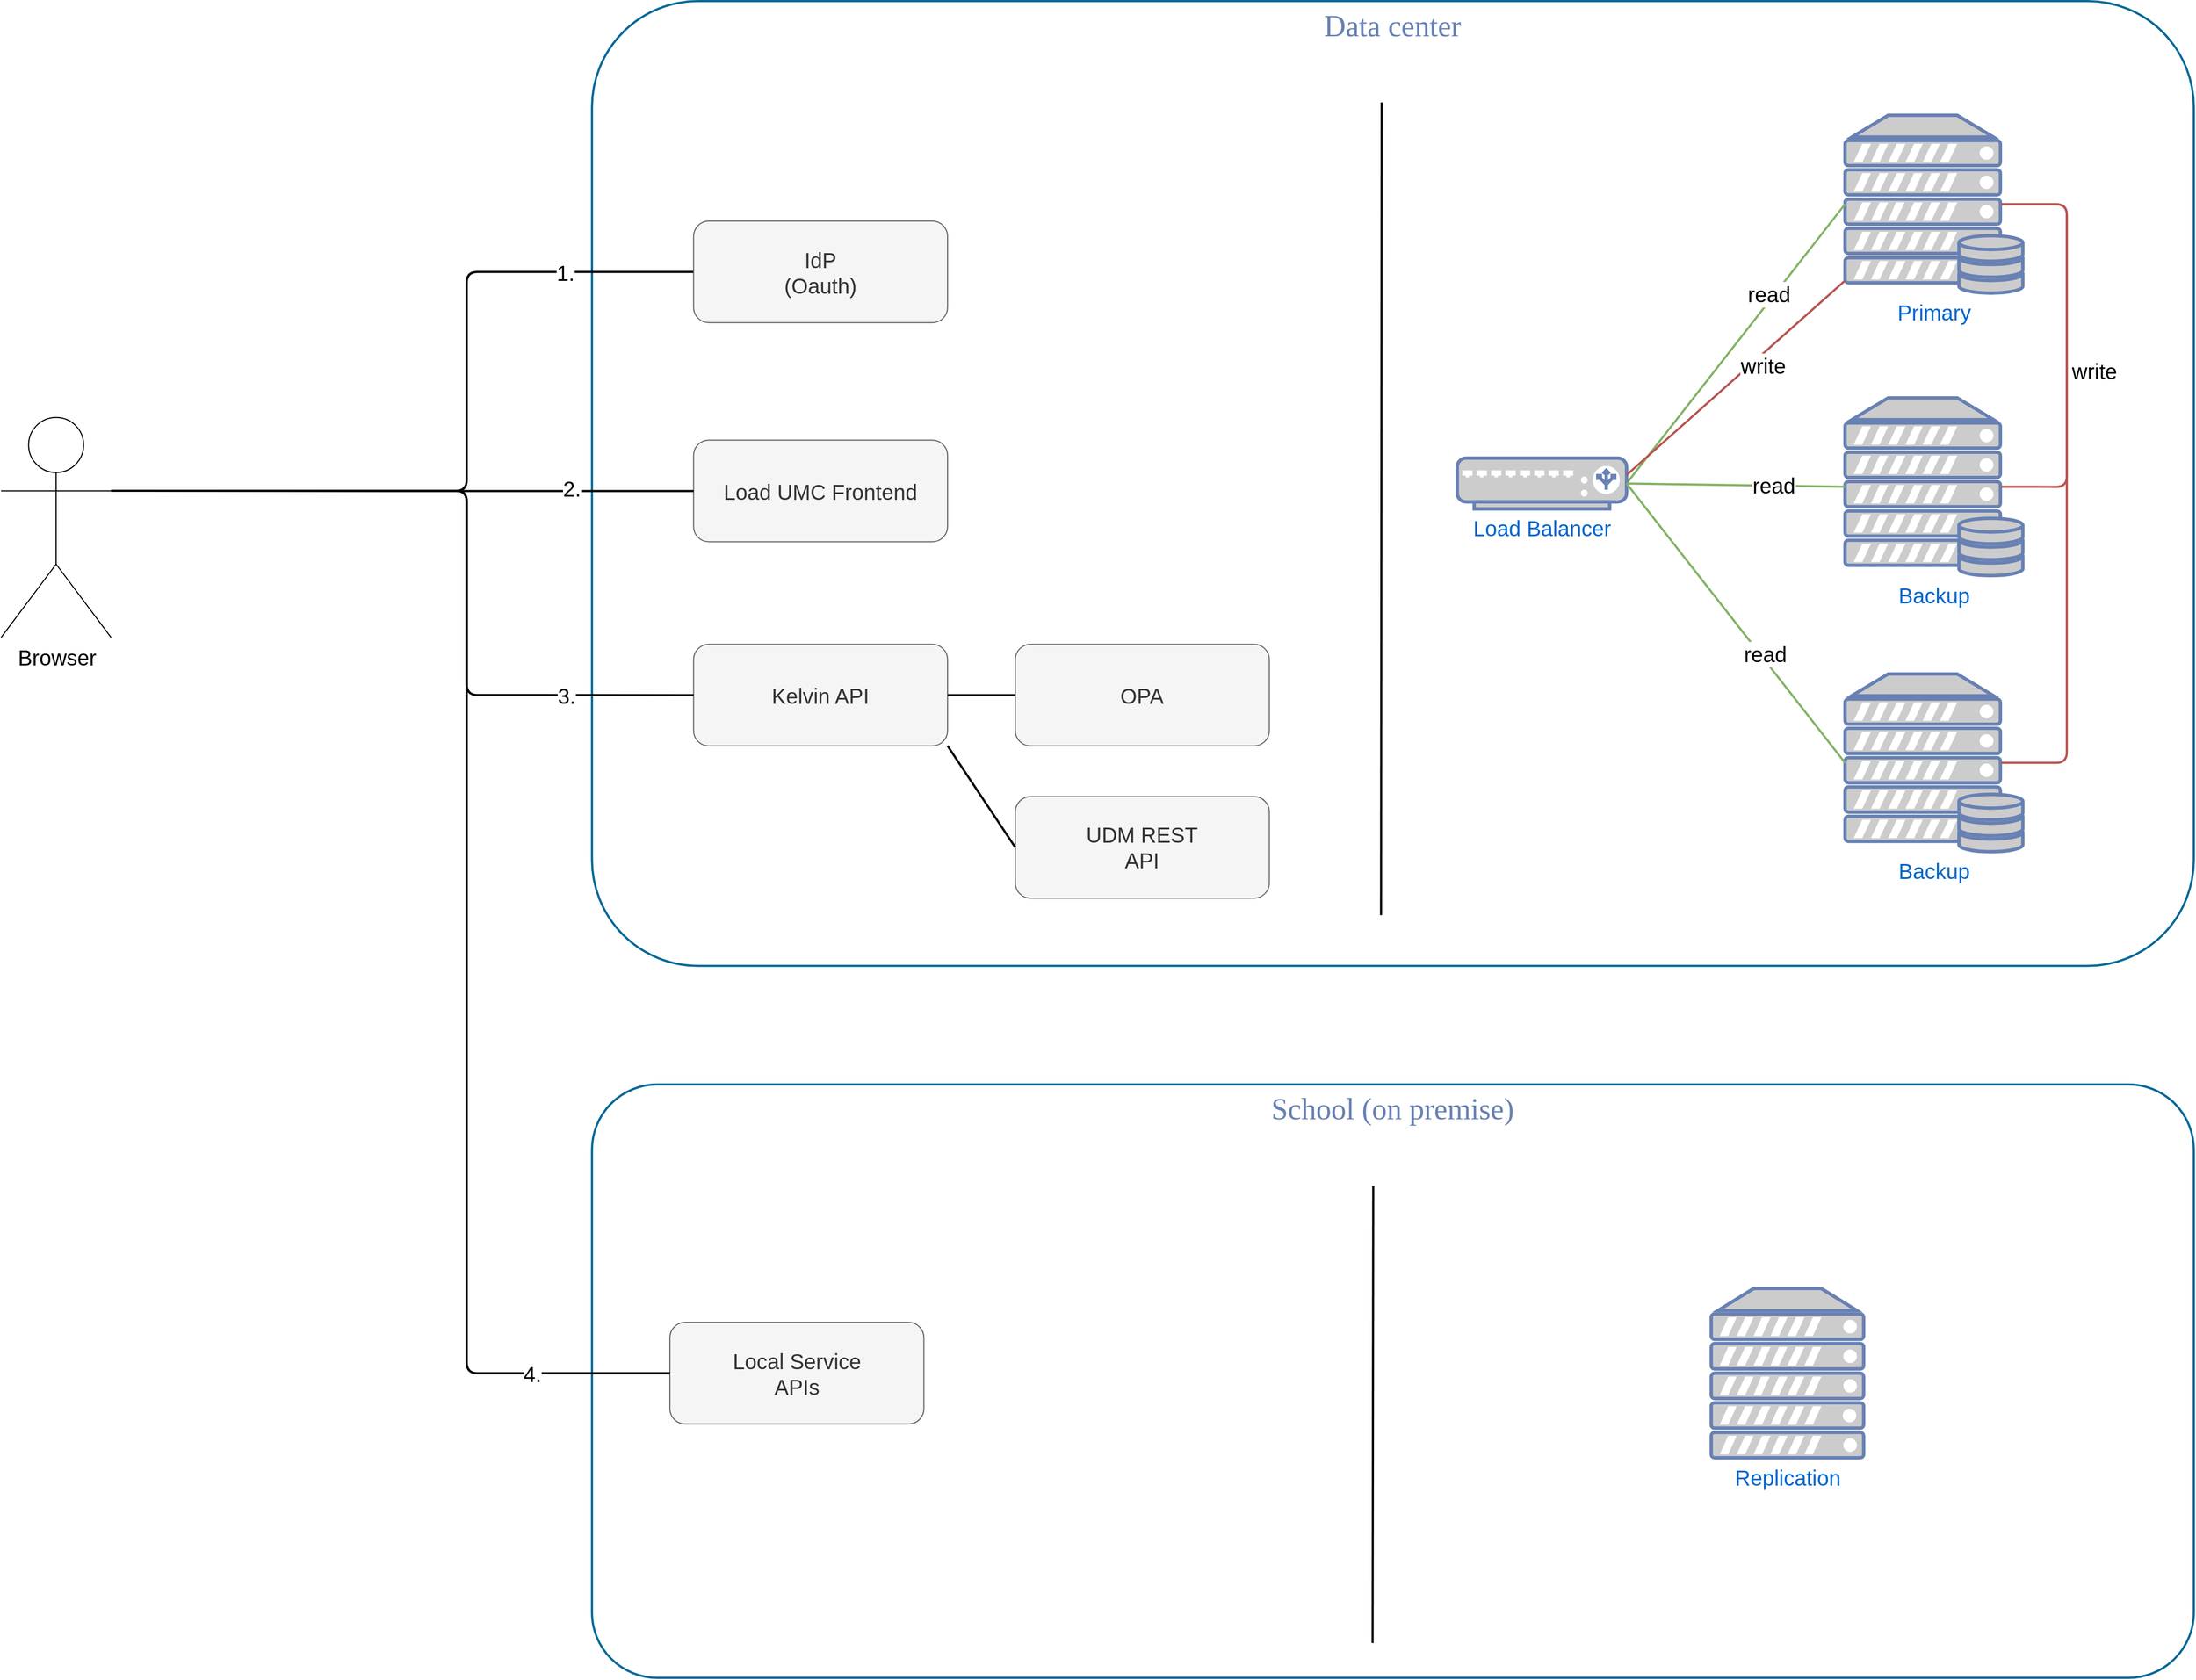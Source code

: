 <mxfile version="18.0.1" type="device"><diagram name="Page-1" id="bfe91b75-5d2c-26a0-9c1d-138518896778"><mxGraphModel dx="4031" dy="4125" grid="1" gridSize="10" guides="1" tooltips="1" connect="1" arrows="1" fold="1" page="1" pageScale="2" pageWidth="1169" pageHeight="827" background="none" math="0" shadow="0"><root><mxCell id="0"/><mxCell id="1" parent="0"/><mxCell id="rYdrmHp1v-SpV0K5a5RO-4" value="Data center" style="rounded=1;whiteSpace=wrap;html=1;shadow=0;comic=0;strokeColor=#036897;strokeWidth=2;fillColor=none;fontFamily=Verdana;fontSize=28;fontColor=#6881B3;align=center;arcSize=11;verticalAlign=top;" vertex="1" parent="1"><mxGeometry x="696.12" y="-1612" width="1499.33" height="903.401" as="geometry"/></mxCell><mxCell id="rYdrmHp1v-SpV0K5a5RO-1" value="Browser" style="shape=umlActor;verticalLabelPosition=bottom;verticalAlign=top;html=1;outlineConnect=0;fontSize=20;" vertex="1" parent="1"><mxGeometry x="143" y="-1222.111" width="103.02" height="206.039" as="geometry"/></mxCell><mxCell id="rYdrmHp1v-SpV0K5a5RO-5" value="Primary" style="fontColor=#0066CC;verticalAlign=top;verticalLabelPosition=bottom;labelPosition=center;align=center;html=1;fillColor=#CCCCCC;strokeColor=#6881B3;gradientColor=none;gradientDirection=north;strokeWidth=2;shape=mxgraph.networks.server_storage;rounded=0;shadow=0;comic=0;fontSize=20;" vertex="1" parent="1"><mxGeometry x="1868.989" y="-1505.018" width="166.416" height="166.416" as="geometry"/></mxCell><mxCell id="rYdrmHp1v-SpV0K5a5RO-6" style="edgeStyle=none;html=1;labelBackgroundColor=none;endArrow=none;endFill=0;strokeWidth=2;fontFamily=Verdana;fontSize=28;fontColor=#6881B3;entryX=0;entryY=0.5;entryDx=0;entryDy=0;entryPerimeter=0;exitX=1;exitY=0.5;exitDx=0;exitDy=0;exitPerimeter=0;fillColor=#d5e8d4;strokeColor=#82b366;" edge="1" source="rYdrmHp1v-SpV0K5a5RO-11" target="rYdrmHp1v-SpV0K5a5RO-5" parent="1"><mxGeometry relative="1" as="geometry"><mxPoint x="1837.307" y="-1164.262" as="targetPoint"/><mxPoint x="1520.323" y="-1164.262" as="sourcePoint"/></mxGeometry></mxCell><mxCell id="rYdrmHp1v-SpV0K5a5RO-37" value="read" style="edgeLabel;html=1;align=left;verticalAlign=middle;resizable=0;points=[];fontSize=20;" vertex="1" connectable="0" parent="rYdrmHp1v-SpV0K5a5RO-6"><mxGeometry x="0.375" y="1" relative="1" as="geometry"><mxPoint x="-28" y="2" as="offset"/></mxGeometry></mxCell><mxCell id="rYdrmHp1v-SpV0K5a5RO-7" style="edgeStyle=orthogonalEdgeStyle;html=1;labelBackgroundColor=none;endArrow=none;endFill=0;strokeWidth=2;fontFamily=Verdana;fontSize=15;fontColor=#036897;startArrow=none;exitX=0;exitY=0.5;exitDx=0;exitDy=0;entryX=1;entryY=0.333;entryDx=0;entryDy=0;entryPerimeter=0;" edge="1" source="rYdrmHp1v-SpV0K5a5RO-19" target="rYdrmHp1v-SpV0K5a5RO-1" parent="1"><mxGeometry relative="1" as="geometry"><mxPoint x="182.306" y="-1169.112" as="targetPoint"/><Array as="points"><mxPoint x="578.836" y="-1358.414"/><mxPoint x="578.836" y="-1153.96"/></Array><mxPoint x="711.985" y="-1160.299" as="sourcePoint"/></mxGeometry></mxCell><mxCell id="rYdrmHp1v-SpV0K5a5RO-21" value="1." style="edgeLabel;html=1;align=center;verticalAlign=middle;resizable=0;points=[];fontSize=20;" vertex="1" connectable="0" parent="rYdrmHp1v-SpV0K5a5RO-7"><mxGeometry x="-0.779" y="3" relative="1" as="geometry"><mxPoint x="-37" y="-3" as="offset"/></mxGeometry></mxCell><mxCell id="rYdrmHp1v-SpV0K5a5RO-11" value="Load Balancer" style="fontColor=#0066CC;verticalAlign=top;verticalLabelPosition=bottom;labelPosition=center;align=center;html=1;outlineConnect=0;fillColor=#CCCCCC;strokeColor=#6881B3;gradientColor=none;gradientDirection=north;strokeWidth=2;shape=mxgraph.networks.load_balancer;fontSize=20;" vertex="1" parent="1"><mxGeometry x="1506.028" y="-1184.073" width="158.492" height="47.547" as="geometry"/></mxCell><mxCell id="rYdrmHp1v-SpV0K5a5RO-12" value="Backup" style="fontColor=#0066CC;verticalAlign=top;verticalLabelPosition=bottom;labelPosition=center;align=center;html=1;fillColor=#CCCCCC;strokeColor=#6881B3;gradientColor=none;gradientDirection=north;strokeWidth=2;shape=mxgraph.networks.server_storage;rounded=0;shadow=0;comic=0;fontSize=20;" vertex="1" parent="1"><mxGeometry x="1868.989" y="-1240.48" width="166.416" height="166.416" as="geometry"/></mxCell><mxCell id="rYdrmHp1v-SpV0K5a5RO-13" value="Backup" style="fontColor=#0066CC;verticalAlign=top;verticalLabelPosition=bottom;labelPosition=center;align=center;html=1;fillColor=#CCCCCC;strokeColor=#6881B3;gradientColor=none;gradientDirection=north;strokeWidth=2;shape=mxgraph.networks.server_storage;rounded=0;shadow=0;comic=0;fontSize=20;" vertex="1" parent="1"><mxGeometry x="1868.989" y="-981.997" width="166.416" height="166.416" as="geometry"/></mxCell><mxCell id="rYdrmHp1v-SpV0K5a5RO-14" style="edgeStyle=none;html=1;labelBackgroundColor=none;endArrow=none;endFill=0;strokeWidth=2;fontFamily=Verdana;fontSize=28;fontColor=#6881B3;entryX=0;entryY=0.5;entryDx=0;entryDy=0;entryPerimeter=0;exitX=1;exitY=0.5;exitDx=0;exitDy=0;exitPerimeter=0;fillColor=#d5e8d4;strokeColor=#82b366;" edge="1" parent="1" source="rYdrmHp1v-SpV0K5a5RO-11" target="rYdrmHp1v-SpV0K5a5RO-13"><mxGeometry relative="1" as="geometry"><mxPoint x="1884.838" y="-1405.961" as="targetPoint"/><mxPoint x="1686.724" y="-1162.82" as="sourcePoint"/></mxGeometry></mxCell><mxCell id="rYdrmHp1v-SpV0K5a5RO-42" value="read" style="edgeLabel;html=1;align=center;verticalAlign=middle;resizable=0;points=[];fontSize=20;" vertex="1" connectable="0" parent="rYdrmHp1v-SpV0K5a5RO-14"><mxGeometry x="0.318" y="1" relative="1" as="geometry"><mxPoint x="-6" y="-13" as="offset"/></mxGeometry></mxCell><mxCell id="rYdrmHp1v-SpV0K5a5RO-15" style="edgeStyle=none;html=1;labelBackgroundColor=none;endArrow=none;endFill=0;strokeWidth=2;fontFamily=Verdana;fontSize=28;fontColor=#6881B3;entryX=0;entryY=0.5;entryDx=0;entryDy=0;entryPerimeter=0;exitX=1;exitY=0.5;exitDx=0;exitDy=0;exitPerimeter=0;fillColor=#d5e8d4;strokeColor=#82b366;" edge="1" parent="1" source="rYdrmHp1v-SpV0K5a5RO-11" target="rYdrmHp1v-SpV0K5a5RO-12"><mxGeometry relative="1" as="geometry"><mxPoint x="1900.687" y="-1390.112" as="targetPoint"/><mxPoint x="1702.573" y="-1146.97" as="sourcePoint"/></mxGeometry></mxCell><mxCell id="rYdrmHp1v-SpV0K5a5RO-41" value="read" style="edgeLabel;html=1;align=center;verticalAlign=middle;resizable=0;points=[];fontSize=20;" vertex="1" connectable="0" parent="rYdrmHp1v-SpV0K5a5RO-15"><mxGeometry x="0.504" relative="1" as="geometry"><mxPoint x="-17" y="-1" as="offset"/></mxGeometry></mxCell><mxCell id="rYdrmHp1v-SpV0K5a5RO-18" value="&lt;span style=&quot;font-size: 20px;&quot;&gt;Load UMC Frontend&lt;/span&gt;" style="rounded=1;whiteSpace=wrap;html=1;fillColor=#f5f5f5;fontColor=#333333;strokeColor=#666666;" vertex="1" parent="1"><mxGeometry x="791.215" y="-1200.857" width="237.737" height="95.095" as="geometry"/></mxCell><mxCell id="rYdrmHp1v-SpV0K5a5RO-19" value="&lt;font style=&quot;font-size: 20px;&quot;&gt;IdP&lt;br&gt;(Oauth)&lt;/font&gt;" style="rounded=1;whiteSpace=wrap;html=1;fillColor=#f5f5f5;fontColor=#333333;strokeColor=#666666;" vertex="1" parent="1"><mxGeometry x="791.215" y="-1405.961" width="237.737" height="95.095" as="geometry"/></mxCell><mxCell id="rYdrmHp1v-SpV0K5a5RO-20" style="edgeStyle=orthogonalEdgeStyle;html=1;labelBackgroundColor=none;endArrow=none;endFill=0;strokeWidth=2;fontFamily=Verdana;fontSize=15;fontColor=#036897;startArrow=none;entryX=1;entryY=0.333;entryDx=0;entryDy=0;entryPerimeter=0;exitX=0;exitY=0.5;exitDx=0;exitDy=0;" edge="1" parent="1" source="rYdrmHp1v-SpV0K5a5RO-18" target="rYdrmHp1v-SpV0K5a5RO-1"><mxGeometry relative="1" as="geometry"><mxPoint x="-262.754" y="-1137.582" as="targetPoint"/><mxPoint x="791.215" y="-1659.547" as="sourcePoint"/></mxGeometry></mxCell><mxCell id="rYdrmHp1v-SpV0K5a5RO-22" value="2." style="edgeLabel;html=1;align=center;verticalAlign=middle;resizable=0;points=[];fontSize=20;" vertex="1" connectable="0" parent="rYdrmHp1v-SpV0K5a5RO-20"><mxGeometry x="-0.745" y="1" relative="1" as="geometry"><mxPoint x="-45" y="-4" as="offset"/></mxGeometry></mxCell><mxCell id="rYdrmHp1v-SpV0K5a5RO-23" value="&lt;span style=&quot;font-size: 20px;&quot;&gt;Kelvin API&lt;/span&gt;" style="rounded=1;whiteSpace=wrap;html=1;fillColor=#f5f5f5;fontColor=#333333;strokeColor=#666666;" vertex="1" parent="1"><mxGeometry x="791.215" y="-1009.733" width="237.737" height="95.095" as="geometry"/></mxCell><mxCell id="rYdrmHp1v-SpV0K5a5RO-24" style="edgeStyle=orthogonalEdgeStyle;html=1;labelBackgroundColor=none;endArrow=none;endFill=0;strokeWidth=2;fontFamily=Verdana;fontSize=15;fontColor=#036897;startArrow=none;exitX=0;exitY=0.5;exitDx=0;exitDy=0;entryX=1;entryY=0.333;entryDx=0;entryDy=0;entryPerimeter=0;" edge="1" parent="1" source="rYdrmHp1v-SpV0K5a5RO-23" target="rYdrmHp1v-SpV0K5a5RO-1"><mxGeometry relative="1" as="geometry"><mxPoint x="-262.754" y="-1137.582" as="targetPoint"/><Array as="points"><mxPoint x="578.836" y="-962.185"/><mxPoint x="578.836" y="-1153.96"/></Array><mxPoint x="807.064" y="-1342.565" as="sourcePoint"/></mxGeometry></mxCell><mxCell id="rYdrmHp1v-SpV0K5a5RO-25" value="3." style="edgeLabel;html=1;align=center;verticalAlign=middle;resizable=0;points=[];fontSize=20;" vertex="1" connectable="0" parent="rYdrmHp1v-SpV0K5a5RO-24"><mxGeometry x="-0.779" y="3" relative="1" as="geometry"><mxPoint x="-38" y="-3" as="offset"/></mxGeometry></mxCell><mxCell id="rYdrmHp1v-SpV0K5a5RO-29" value="&lt;span style=&quot;font-size: 20px;&quot;&gt;OPA&lt;/span&gt;" style="rounded=1;whiteSpace=wrap;html=1;fillColor=#f5f5f5;fontColor=#333333;strokeColor=#666666;" vertex="1" parent="1"><mxGeometry x="1092.365" y="-1009.733" width="237.737" height="95.095" as="geometry"/></mxCell><mxCell id="rYdrmHp1v-SpV0K5a5RO-30" value="&lt;span style=&quot;font-size: 20px;&quot;&gt;UDM REST&lt;br&gt;API&lt;/span&gt;" style="rounded=1;whiteSpace=wrap;html=1;fillColor=#f5f5f5;fontColor=#333333;strokeColor=#666666;" vertex="1" parent="1"><mxGeometry x="1092.365" y="-867.09" width="237.737" height="95.095" as="geometry"/></mxCell><mxCell id="rYdrmHp1v-SpV0K5a5RO-31" style="edgeStyle=none;html=1;labelBackgroundColor=none;endArrow=none;endFill=0;strokeWidth=2;fontFamily=Verdana;fontSize=28;fontColor=#6881B3;entryX=0;entryY=0.5;entryDx=0;entryDy=0;exitX=1;exitY=0.5;exitDx=0;exitDy=0;" edge="1" parent="1" source="rYdrmHp1v-SpV0K5a5RO-23" target="rYdrmHp1v-SpV0K5a5RO-29"><mxGeometry relative="1" as="geometry"><mxPoint x="1488.578" y="-1137.461" as="targetPoint"/><mxPoint x="1345.951" y="-1137.461" as="sourcePoint"/></mxGeometry></mxCell><mxCell id="rYdrmHp1v-SpV0K5a5RO-32" style="edgeStyle=none;html=1;labelBackgroundColor=none;endArrow=none;endFill=0;strokeWidth=2;fontFamily=Verdana;fontSize=28;fontColor=#6881B3;entryX=0;entryY=0.5;entryDx=0;entryDy=0;exitX=1;exitY=1;exitDx=0;exitDy=0;" edge="1" parent="1" source="rYdrmHp1v-SpV0K5a5RO-23" target="rYdrmHp1v-SpV0K5a5RO-30"><mxGeometry relative="1" as="geometry"><mxPoint x="1108.214" y="-946.336" as="targetPoint"/><mxPoint x="1044.801" y="-946.336" as="sourcePoint"/></mxGeometry></mxCell><mxCell id="rYdrmHp1v-SpV0K5a5RO-33" value="School (on premise)" style="rounded=1;whiteSpace=wrap;html=1;shadow=0;comic=0;strokeColor=#036897;strokeWidth=2;fillColor=none;fontFamily=Verdana;fontSize=28;fontColor=#6881B3;align=center;arcSize=11;verticalAlign=top;" vertex="1" parent="1"><mxGeometry x="696.12" y="-597.655" width="1499.33" height="555.655" as="geometry"/></mxCell><mxCell id="rYdrmHp1v-SpV0K5a5RO-35" value="Replication" style="fontColor=#0066CC;verticalAlign=top;verticalLabelPosition=bottom;labelPosition=center;align=center;html=1;outlineConnect=0;fillColor=#CCCCCC;strokeColor=#6881B3;gradientColor=none;gradientDirection=north;strokeWidth=2;shape=mxgraph.networks.server;fontSize=20;" vertex="1" parent="1"><mxGeometry x="1743.765" y="-406.53" width="142.642" height="158.491" as="geometry"/></mxCell><mxCell id="rYdrmHp1v-SpV0K5a5RO-38" style="edgeStyle=none;html=1;labelBackgroundColor=none;endArrow=none;endFill=0;strokeWidth=2;fontFamily=Verdana;fontSize=28;fontColor=#6881B3;entryX=0;entryY=0.93;entryDx=0;entryDy=0;entryPerimeter=0;fillColor=#f8cecc;strokeColor=#b85450;" edge="1" parent="1" target="rYdrmHp1v-SpV0K5a5RO-5"><mxGeometry relative="1" as="geometry"><mxPoint x="1884.838" y="-1405.961" as="targetPoint"/><mxPoint x="1664.519" y="-1168.224" as="sourcePoint"/></mxGeometry></mxCell><mxCell id="rYdrmHp1v-SpV0K5a5RO-40" value="&lt;span style=&quot;text-align: left;&quot;&gt;write&lt;/span&gt;" style="edgeLabel;html=1;align=center;verticalAlign=middle;resizable=0;points=[];fontSize=20;" vertex="1" connectable="0" parent="rYdrmHp1v-SpV0K5a5RO-38"><mxGeometry x="0.28" y="-1" relative="1" as="geometry"><mxPoint x="-4" y="13" as="offset"/></mxGeometry></mxCell><mxCell id="rYdrmHp1v-SpV0K5a5RO-43" style="edgeStyle=none;html=1;labelBackgroundColor=none;endArrow=none;endFill=0;strokeWidth=2;fontFamily=Verdana;fontSize=28;fontColor=#6881B3;entryX=0.88;entryY=0.5;entryDx=0;entryDy=0;entryPerimeter=0;fillColor=#f8cecc;strokeColor=#b85450;exitX=0.88;exitY=0.5;exitDx=0;exitDy=0;exitPerimeter=0;" edge="1" parent="1" source="rYdrmHp1v-SpV0K5a5RO-12" target="rYdrmHp1v-SpV0K5a5RO-5"><mxGeometry relative="1" as="geometry"><mxPoint x="1884.838" y="-1334.402" as="targetPoint"/><mxPoint x="1680.368" y="-1152.375" as="sourcePoint"/><Array as="points"><mxPoint x="2076.597" y="-1157.13"/><mxPoint x="2076.597" y="-1421.81"/></Array></mxGeometry></mxCell><mxCell id="rYdrmHp1v-SpV0K5a5RO-44" value="&lt;span style=&quot;text-align: left;&quot;&gt;write&lt;/span&gt;" style="edgeLabel;html=1;align=center;verticalAlign=middle;resizable=0;points=[];fontSize=20;" vertex="1" connectable="0" parent="rYdrmHp1v-SpV0K5a5RO-43"><mxGeometry x="0.28" y="-1" relative="1" as="geometry"><mxPoint x="24" y="77" as="offset"/></mxGeometry></mxCell><mxCell id="rYdrmHp1v-SpV0K5a5RO-45" style="edgeStyle=none;html=1;labelBackgroundColor=none;endArrow=none;endFill=0;strokeWidth=2;fontFamily=Verdana;fontSize=28;fontColor=#6881B3;entryX=0.88;entryY=0.5;entryDx=0;entryDy=0;entryPerimeter=0;fillColor=#f8cecc;strokeColor=#b85450;exitX=0.88;exitY=0.5;exitDx=0;exitDy=0;exitPerimeter=0;" edge="1" parent="1" source="rYdrmHp1v-SpV0K5a5RO-13" target="rYdrmHp1v-SpV0K5a5RO-5"><mxGeometry relative="1" as="geometry"><mxPoint x="2031.284" y="-1405.961" as="targetPoint"/><mxPoint x="2031.284" y="-1141.423" as="sourcePoint"/><Array as="points"><mxPoint x="2076.597" y="-898.789"/><mxPoint x="2076.597" y="-1421.81"/></Array></mxGeometry></mxCell><mxCell id="rYdrmHp1v-SpV0K5a5RO-47" value="&lt;span style=&quot;font-size: 20px;&quot;&gt;Local Service&lt;br&gt;APIs&lt;br&gt;&lt;/span&gt;" style="rounded=1;whiteSpace=wrap;html=1;fillColor=#f5f5f5;fontColor=#333333;strokeColor=#666666;" vertex="1" parent="1"><mxGeometry x="769.042" y="-374.832" width="237.737" height="95.095" as="geometry"/></mxCell><mxCell id="rYdrmHp1v-SpV0K5a5RO-48" style="edgeStyle=orthogonalEdgeStyle;html=1;labelBackgroundColor=none;endArrow=none;endFill=0;strokeWidth=2;fontFamily=Verdana;fontSize=15;fontColor=#036897;startArrow=none;exitX=0;exitY=0.5;exitDx=0;exitDy=0;entryX=1;entryY=0.333;entryDx=0;entryDy=0;entryPerimeter=0;" edge="1" parent="1" source="rYdrmHp1v-SpV0K5a5RO-47" target="rYdrmHp1v-SpV0K5a5RO-1"><mxGeometry relative="1" as="geometry"><mxPoint x="-197.773" y="-1009.733" as="targetPoint"/><Array as="points"><mxPoint x="578.836" y="-326.635"/><mxPoint x="578.836" y="-1153.96"/></Array><mxPoint x="807.064" y="-946.336" as="sourcePoint"/></mxGeometry></mxCell><mxCell id="rYdrmHp1v-SpV0K5a5RO-49" value="4." style="edgeLabel;html=1;align=center;verticalAlign=middle;resizable=0;points=[];fontSize=20;" vertex="1" connectable="0" parent="rYdrmHp1v-SpV0K5a5RO-48"><mxGeometry x="-0.779" y="3" relative="1" as="geometry"><mxPoint x="20" y="-3" as="offset"/></mxGeometry></mxCell><mxCell id="rYdrmHp1v-SpV0K5a5RO-51" value="" style="endArrow=none;html=1;rounded=0;fontSize=20;strokeWidth=2;entryX=0.493;entryY=0.105;entryDx=0;entryDy=0;entryPerimeter=0;" edge="1" parent="1" target="rYdrmHp1v-SpV0K5a5RO-4"><mxGeometry width="50" height="50" relative="1" as="geometry"><mxPoint x="1434.69" y="-756.146" as="sourcePoint"/><mxPoint x="1434.69" y="-1199.922" as="targetPoint"/></mxGeometry></mxCell><mxCell id="rYdrmHp1v-SpV0K5a5RO-52" value="" style="endArrow=none;html=1;rounded=0;fontSize=20;strokeWidth=2;entryX=0.493;entryY=0.105;entryDx=0;entryDy=0;entryPerimeter=0;" edge="1" parent="1"><mxGeometry width="50" height="50" relative="1" as="geometry"><mxPoint x="1426.782" y="-74.633" as="sourcePoint"/><mxPoint x="1427.381" y="-502.56" as="targetPoint"/></mxGeometry></mxCell></root></mxGraphModel></diagram></mxfile>